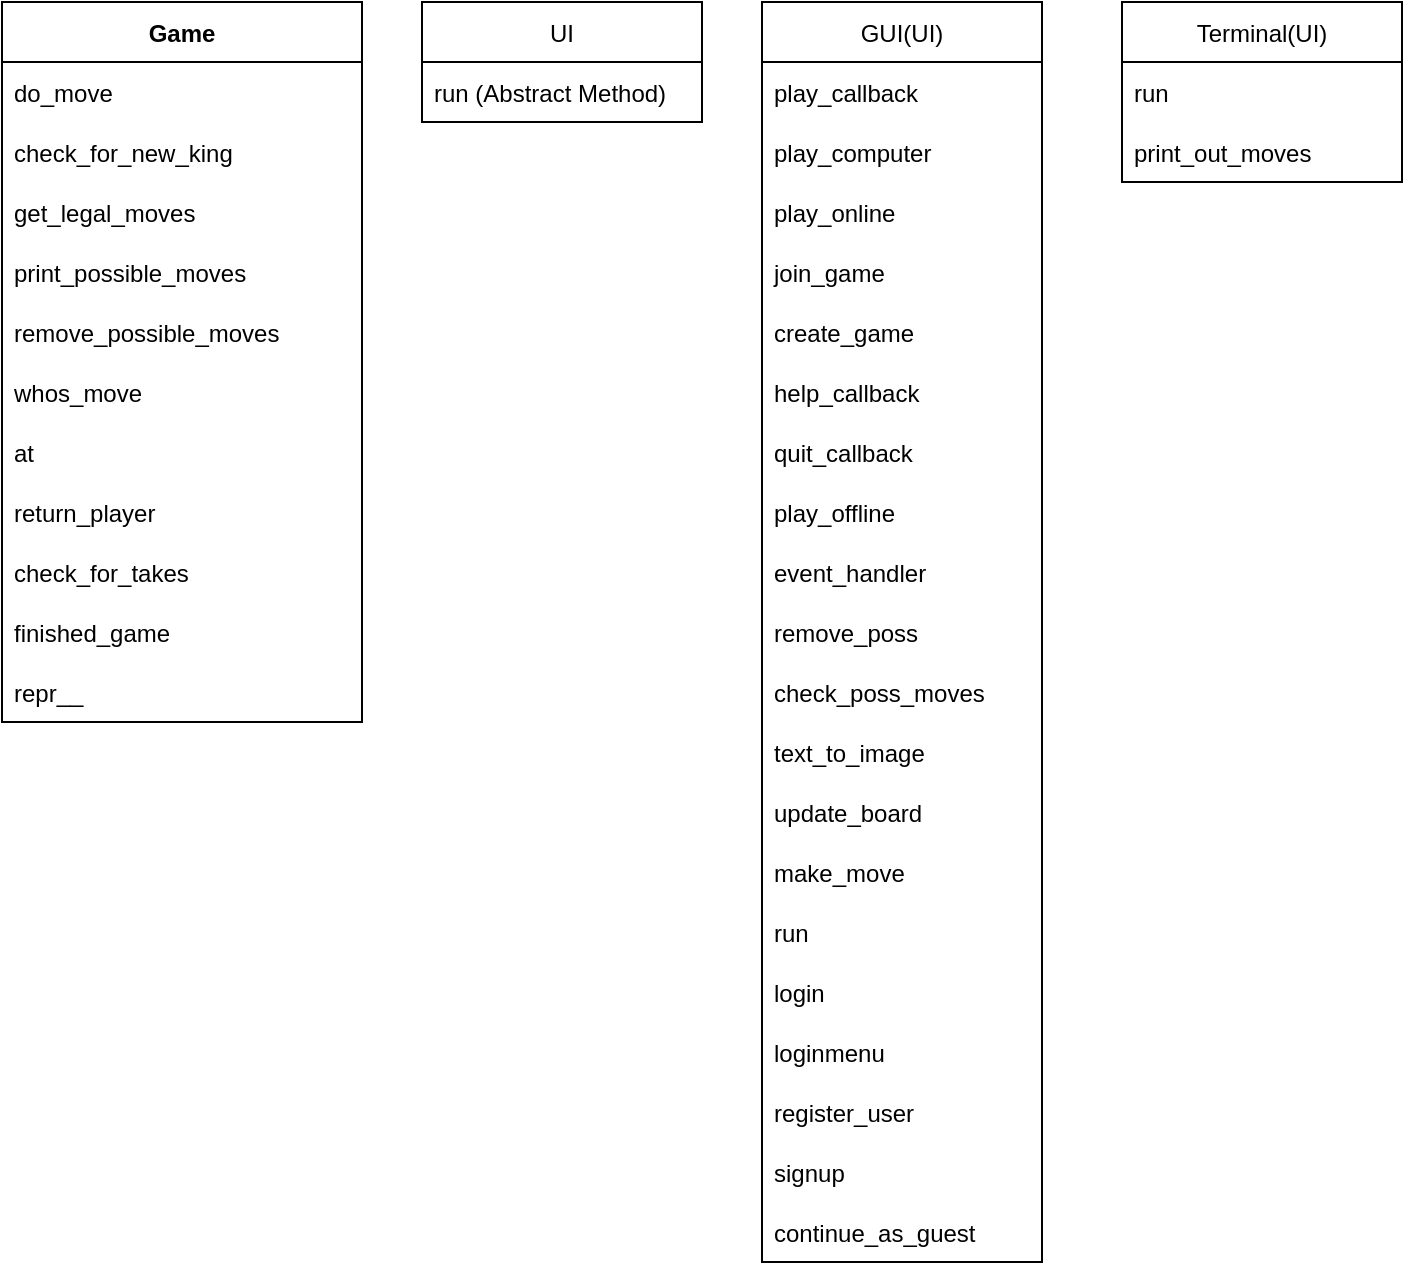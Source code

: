 <mxfile version="15.8.4" type="device"><diagram id="3Qp2XxojewarjUN9n5s5" name="Page-1"><mxGraphModel dx="865" dy="541" grid="1" gridSize="10" guides="1" tooltips="1" connect="1" arrows="1" fold="1" page="1" pageScale="1" pageWidth="827" pageHeight="1169" math="0" shadow="0"><root><mxCell id="0"/><mxCell id="1" parent="0"/><mxCell id="6uSlgZsd5rCqAdP7p0Hb-4" value="Game" style="swimlane;fontStyle=1;childLayout=stackLayout;horizontal=1;startSize=30;horizontalStack=0;resizeParent=1;resizeParentMax=0;resizeLast=0;collapsible=1;marginBottom=0;direction=east;" vertex="1" parent="1"><mxGeometry x="50" y="60" width="180" height="360" as="geometry"/></mxCell><mxCell id="6uSlgZsd5rCqAdP7p0Hb-5" value="do_move" style="text;strokeColor=none;fillColor=none;align=left;verticalAlign=middle;spacingLeft=4;spacingRight=4;overflow=hidden;points=[[0,0.5],[1,0.5]];portConstraint=eastwest;rotatable=0;" vertex="1" parent="6uSlgZsd5rCqAdP7p0Hb-4"><mxGeometry y="30" width="180" height="30" as="geometry"/></mxCell><mxCell id="6uSlgZsd5rCqAdP7p0Hb-6" value="check_for_new_king" style="text;strokeColor=none;fillColor=none;align=left;verticalAlign=middle;spacingLeft=4;spacingRight=4;overflow=hidden;points=[[0,0.5],[1,0.5]];portConstraint=eastwest;rotatable=0;" vertex="1" parent="6uSlgZsd5rCqAdP7p0Hb-4"><mxGeometry y="60" width="180" height="30" as="geometry"/></mxCell><mxCell id="6uSlgZsd5rCqAdP7p0Hb-7" value="get_legal_moves" style="text;strokeColor=none;fillColor=none;align=left;verticalAlign=middle;spacingLeft=4;spacingRight=4;overflow=hidden;points=[[0,0.5],[1,0.5]];portConstraint=eastwest;rotatable=0;" vertex="1" parent="6uSlgZsd5rCqAdP7p0Hb-4"><mxGeometry y="90" width="180" height="30" as="geometry"/></mxCell><mxCell id="6uSlgZsd5rCqAdP7p0Hb-11" value="print_possible_moves" style="text;strokeColor=none;fillColor=none;align=left;verticalAlign=middle;spacingLeft=4;spacingRight=4;overflow=hidden;points=[[0,0.5],[1,0.5]];portConstraint=eastwest;rotatable=0;" vertex="1" parent="6uSlgZsd5rCqAdP7p0Hb-4"><mxGeometry y="120" width="180" height="30" as="geometry"/></mxCell><mxCell id="6uSlgZsd5rCqAdP7p0Hb-12" value="remove_possible_moves" style="text;strokeColor=none;fillColor=none;align=left;verticalAlign=middle;spacingLeft=4;spacingRight=4;overflow=hidden;points=[[0,0.5],[1,0.5]];portConstraint=eastwest;rotatable=0;" vertex="1" parent="6uSlgZsd5rCqAdP7p0Hb-4"><mxGeometry y="150" width="180" height="30" as="geometry"/></mxCell><mxCell id="6uSlgZsd5rCqAdP7p0Hb-13" value="whos_move" style="text;strokeColor=none;fillColor=none;align=left;verticalAlign=middle;spacingLeft=4;spacingRight=4;overflow=hidden;points=[[0,0.5],[1,0.5]];portConstraint=eastwest;rotatable=0;" vertex="1" parent="6uSlgZsd5rCqAdP7p0Hb-4"><mxGeometry y="180" width="180" height="30" as="geometry"/></mxCell><mxCell id="6uSlgZsd5rCqAdP7p0Hb-14" value="at" style="text;strokeColor=none;fillColor=none;align=left;verticalAlign=middle;spacingLeft=4;spacingRight=4;overflow=hidden;points=[[0,0.5],[1,0.5]];portConstraint=eastwest;rotatable=0;" vertex="1" parent="6uSlgZsd5rCqAdP7p0Hb-4"><mxGeometry y="210" width="180" height="30" as="geometry"/></mxCell><mxCell id="6uSlgZsd5rCqAdP7p0Hb-15" value="return_player" style="text;strokeColor=none;fillColor=none;align=left;verticalAlign=middle;spacingLeft=4;spacingRight=4;overflow=hidden;points=[[0,0.5],[1,0.5]];portConstraint=eastwest;rotatable=0;" vertex="1" parent="6uSlgZsd5rCqAdP7p0Hb-4"><mxGeometry y="240" width="180" height="30" as="geometry"/></mxCell><mxCell id="6uSlgZsd5rCqAdP7p0Hb-17" value="check_for_takes" style="text;strokeColor=none;fillColor=none;align=left;verticalAlign=middle;spacingLeft=4;spacingRight=4;overflow=hidden;points=[[0,0.5],[1,0.5]];portConstraint=eastwest;rotatable=0;" vertex="1" parent="6uSlgZsd5rCqAdP7p0Hb-4"><mxGeometry y="270" width="180" height="30" as="geometry"/></mxCell><mxCell id="6uSlgZsd5rCqAdP7p0Hb-16" value="finished_game" style="text;strokeColor=none;fillColor=none;align=left;verticalAlign=middle;spacingLeft=4;spacingRight=4;overflow=hidden;points=[[0,0.5],[1,0.5]];portConstraint=eastwest;rotatable=0;" vertex="1" parent="6uSlgZsd5rCqAdP7p0Hb-4"><mxGeometry y="300" width="180" height="30" as="geometry"/></mxCell><mxCell id="6uSlgZsd5rCqAdP7p0Hb-18" value="repr__" style="text;strokeColor=none;fillColor=none;align=left;verticalAlign=middle;spacingLeft=4;spacingRight=4;overflow=hidden;points=[[0,0.5],[1,0.5]];portConstraint=eastwest;rotatable=0;" vertex="1" parent="6uSlgZsd5rCqAdP7p0Hb-4"><mxGeometry y="330" width="180" height="30" as="geometry"/></mxCell><mxCell id="6uSlgZsd5rCqAdP7p0Hb-19" value="UI" style="swimlane;fontStyle=0;childLayout=stackLayout;horizontal=1;startSize=30;horizontalStack=0;resizeParent=1;resizeParentMax=0;resizeLast=0;collapsible=1;marginBottom=0;" vertex="1" parent="1"><mxGeometry x="260" y="60" width="140" height="60" as="geometry"/></mxCell><mxCell id="6uSlgZsd5rCqAdP7p0Hb-20" value="run (Abstract Method)" style="text;strokeColor=none;fillColor=none;align=left;verticalAlign=middle;spacingLeft=4;spacingRight=4;overflow=hidden;points=[[0,0.5],[1,0.5]];portConstraint=eastwest;rotatable=0;" vertex="1" parent="6uSlgZsd5rCqAdP7p0Hb-19"><mxGeometry y="30" width="140" height="30" as="geometry"/></mxCell><mxCell id="6uSlgZsd5rCqAdP7p0Hb-23" value="GUI(UI)" style="swimlane;fontStyle=0;childLayout=stackLayout;horizontal=1;startSize=30;horizontalStack=0;resizeParent=1;resizeParentMax=0;resizeLast=0;collapsible=1;marginBottom=0;" vertex="1" parent="1"><mxGeometry x="430" y="60" width="140" height="630" as="geometry"/></mxCell><mxCell id="6uSlgZsd5rCqAdP7p0Hb-24" value="play_callback" style="text;strokeColor=none;fillColor=none;align=left;verticalAlign=middle;spacingLeft=4;spacingRight=4;overflow=hidden;points=[[0,0.5],[1,0.5]];portConstraint=eastwest;rotatable=0;" vertex="1" parent="6uSlgZsd5rCqAdP7p0Hb-23"><mxGeometry y="30" width="140" height="30" as="geometry"/></mxCell><mxCell id="6uSlgZsd5rCqAdP7p0Hb-25" value="play_computer" style="text;strokeColor=none;fillColor=none;align=left;verticalAlign=middle;spacingLeft=4;spacingRight=4;overflow=hidden;points=[[0,0.5],[1,0.5]];portConstraint=eastwest;rotatable=0;" vertex="1" parent="6uSlgZsd5rCqAdP7p0Hb-23"><mxGeometry y="60" width="140" height="30" as="geometry"/></mxCell><mxCell id="6uSlgZsd5rCqAdP7p0Hb-26" value="play_online" style="text;strokeColor=none;fillColor=none;align=left;verticalAlign=middle;spacingLeft=4;spacingRight=4;overflow=hidden;points=[[0,0.5],[1,0.5]];portConstraint=eastwest;rotatable=0;" vertex="1" parent="6uSlgZsd5rCqAdP7p0Hb-23"><mxGeometry y="90" width="140" height="30" as="geometry"/></mxCell><mxCell id="6uSlgZsd5rCqAdP7p0Hb-27" value="join_game" style="text;strokeColor=none;fillColor=none;align=left;verticalAlign=middle;spacingLeft=4;spacingRight=4;overflow=hidden;points=[[0,0.5],[1,0.5]];portConstraint=eastwest;rotatable=0;" vertex="1" parent="6uSlgZsd5rCqAdP7p0Hb-23"><mxGeometry y="120" width="140" height="30" as="geometry"/></mxCell><mxCell id="6uSlgZsd5rCqAdP7p0Hb-28" value="create_game" style="text;strokeColor=none;fillColor=none;align=left;verticalAlign=middle;spacingLeft=4;spacingRight=4;overflow=hidden;points=[[0,0.5],[1,0.5]];portConstraint=eastwest;rotatable=0;" vertex="1" parent="6uSlgZsd5rCqAdP7p0Hb-23"><mxGeometry y="150" width="140" height="30" as="geometry"/></mxCell><mxCell id="6uSlgZsd5rCqAdP7p0Hb-29" value="help_callback" style="text;strokeColor=none;fillColor=none;align=left;verticalAlign=middle;spacingLeft=4;spacingRight=4;overflow=hidden;points=[[0,0.5],[1,0.5]];portConstraint=eastwest;rotatable=0;" vertex="1" parent="6uSlgZsd5rCqAdP7p0Hb-23"><mxGeometry y="180" width="140" height="30" as="geometry"/></mxCell><mxCell id="6uSlgZsd5rCqAdP7p0Hb-30" value="quit_callback" style="text;strokeColor=none;fillColor=none;align=left;verticalAlign=middle;spacingLeft=4;spacingRight=4;overflow=hidden;points=[[0,0.5],[1,0.5]];portConstraint=eastwest;rotatable=0;" vertex="1" parent="6uSlgZsd5rCqAdP7p0Hb-23"><mxGeometry y="210" width="140" height="30" as="geometry"/></mxCell><mxCell id="6uSlgZsd5rCqAdP7p0Hb-31" value="play_offline" style="text;strokeColor=none;fillColor=none;align=left;verticalAlign=middle;spacingLeft=4;spacingRight=4;overflow=hidden;points=[[0,0.5],[1,0.5]];portConstraint=eastwest;rotatable=0;" vertex="1" parent="6uSlgZsd5rCqAdP7p0Hb-23"><mxGeometry y="240" width="140" height="30" as="geometry"/></mxCell><mxCell id="6uSlgZsd5rCqAdP7p0Hb-32" value="event_handler" style="text;strokeColor=none;fillColor=none;align=left;verticalAlign=middle;spacingLeft=4;spacingRight=4;overflow=hidden;points=[[0,0.5],[1,0.5]];portConstraint=eastwest;rotatable=0;" vertex="1" parent="6uSlgZsd5rCqAdP7p0Hb-23"><mxGeometry y="270" width="140" height="30" as="geometry"/></mxCell><mxCell id="6uSlgZsd5rCqAdP7p0Hb-33" value="remove_poss" style="text;strokeColor=none;fillColor=none;align=left;verticalAlign=middle;spacingLeft=4;spacingRight=4;overflow=hidden;points=[[0,0.5],[1,0.5]];portConstraint=eastwest;rotatable=0;" vertex="1" parent="6uSlgZsd5rCqAdP7p0Hb-23"><mxGeometry y="300" width="140" height="30" as="geometry"/></mxCell><mxCell id="6uSlgZsd5rCqAdP7p0Hb-34" value="check_poss_moves" style="text;strokeColor=none;fillColor=none;align=left;verticalAlign=middle;spacingLeft=4;spacingRight=4;overflow=hidden;points=[[0,0.5],[1,0.5]];portConstraint=eastwest;rotatable=0;" vertex="1" parent="6uSlgZsd5rCqAdP7p0Hb-23"><mxGeometry y="330" width="140" height="30" as="geometry"/></mxCell><mxCell id="6uSlgZsd5rCqAdP7p0Hb-35" value="text_to_image" style="text;strokeColor=none;fillColor=none;align=left;verticalAlign=middle;spacingLeft=4;spacingRight=4;overflow=hidden;points=[[0,0.5],[1,0.5]];portConstraint=eastwest;rotatable=0;" vertex="1" parent="6uSlgZsd5rCqAdP7p0Hb-23"><mxGeometry y="360" width="140" height="30" as="geometry"/></mxCell><mxCell id="6uSlgZsd5rCqAdP7p0Hb-36" value="update_board" style="text;strokeColor=none;fillColor=none;align=left;verticalAlign=middle;spacingLeft=4;spacingRight=4;overflow=hidden;points=[[0,0.5],[1,0.5]];portConstraint=eastwest;rotatable=0;" vertex="1" parent="6uSlgZsd5rCqAdP7p0Hb-23"><mxGeometry y="390" width="140" height="30" as="geometry"/></mxCell><mxCell id="6uSlgZsd5rCqAdP7p0Hb-37" value="make_move" style="text;strokeColor=none;fillColor=none;align=left;verticalAlign=middle;spacingLeft=4;spacingRight=4;overflow=hidden;points=[[0,0.5],[1,0.5]];portConstraint=eastwest;rotatable=0;" vertex="1" parent="6uSlgZsd5rCqAdP7p0Hb-23"><mxGeometry y="420" width="140" height="30" as="geometry"/></mxCell><mxCell id="6uSlgZsd5rCqAdP7p0Hb-38" value="run" style="text;strokeColor=none;fillColor=none;align=left;verticalAlign=middle;spacingLeft=4;spacingRight=4;overflow=hidden;points=[[0,0.5],[1,0.5]];portConstraint=eastwest;rotatable=0;" vertex="1" parent="6uSlgZsd5rCqAdP7p0Hb-23"><mxGeometry y="450" width="140" height="30" as="geometry"/></mxCell><mxCell id="6uSlgZsd5rCqAdP7p0Hb-39" value="login" style="text;strokeColor=none;fillColor=none;align=left;verticalAlign=middle;spacingLeft=4;spacingRight=4;overflow=hidden;points=[[0,0.5],[1,0.5]];portConstraint=eastwest;rotatable=0;" vertex="1" parent="6uSlgZsd5rCqAdP7p0Hb-23"><mxGeometry y="480" width="140" height="30" as="geometry"/></mxCell><mxCell id="6uSlgZsd5rCqAdP7p0Hb-40" value="loginmenu" style="text;strokeColor=none;fillColor=none;align=left;verticalAlign=middle;spacingLeft=4;spacingRight=4;overflow=hidden;points=[[0,0.5],[1,0.5]];portConstraint=eastwest;rotatable=0;" vertex="1" parent="6uSlgZsd5rCqAdP7p0Hb-23"><mxGeometry y="510" width="140" height="30" as="geometry"/></mxCell><mxCell id="6uSlgZsd5rCqAdP7p0Hb-41" value="register_user" style="text;strokeColor=none;fillColor=none;align=left;verticalAlign=middle;spacingLeft=4;spacingRight=4;overflow=hidden;points=[[0,0.5],[1,0.5]];portConstraint=eastwest;rotatable=0;" vertex="1" parent="6uSlgZsd5rCqAdP7p0Hb-23"><mxGeometry y="540" width="140" height="30" as="geometry"/></mxCell><mxCell id="6uSlgZsd5rCqAdP7p0Hb-42" value="signup" style="text;strokeColor=none;fillColor=none;align=left;verticalAlign=middle;spacingLeft=4;spacingRight=4;overflow=hidden;points=[[0,0.5],[1,0.5]];portConstraint=eastwest;rotatable=0;" vertex="1" parent="6uSlgZsd5rCqAdP7p0Hb-23"><mxGeometry y="570" width="140" height="30" as="geometry"/></mxCell><mxCell id="6uSlgZsd5rCqAdP7p0Hb-43" value="continue_as_guest" style="text;strokeColor=none;fillColor=none;align=left;verticalAlign=middle;spacingLeft=4;spacingRight=4;overflow=hidden;points=[[0,0.5],[1,0.5]];portConstraint=eastwest;rotatable=0;" vertex="1" parent="6uSlgZsd5rCqAdP7p0Hb-23"><mxGeometry y="600" width="140" height="30" as="geometry"/></mxCell><mxCell id="6uSlgZsd5rCqAdP7p0Hb-44" value="Terminal(UI)" style="swimlane;fontStyle=0;childLayout=stackLayout;horizontal=1;startSize=30;horizontalStack=0;resizeParent=1;resizeParentMax=0;resizeLast=0;collapsible=1;marginBottom=0;" vertex="1" parent="1"><mxGeometry x="610" y="60" width="140" height="90" as="geometry"/></mxCell><mxCell id="6uSlgZsd5rCqAdP7p0Hb-45" value="run" style="text;strokeColor=none;fillColor=none;align=left;verticalAlign=middle;spacingLeft=4;spacingRight=4;overflow=hidden;points=[[0,0.5],[1,0.5]];portConstraint=eastwest;rotatable=0;" vertex="1" parent="6uSlgZsd5rCqAdP7p0Hb-44"><mxGeometry y="30" width="140" height="30" as="geometry"/></mxCell><mxCell id="6uSlgZsd5rCqAdP7p0Hb-46" value="print_out_moves" style="text;strokeColor=none;fillColor=none;align=left;verticalAlign=middle;spacingLeft=4;spacingRight=4;overflow=hidden;points=[[0,0.5],[1,0.5]];portConstraint=eastwest;rotatable=0;" vertex="1" parent="6uSlgZsd5rCqAdP7p0Hb-44"><mxGeometry y="60" width="140" height="30" as="geometry"/></mxCell></root></mxGraphModel></diagram></mxfile>